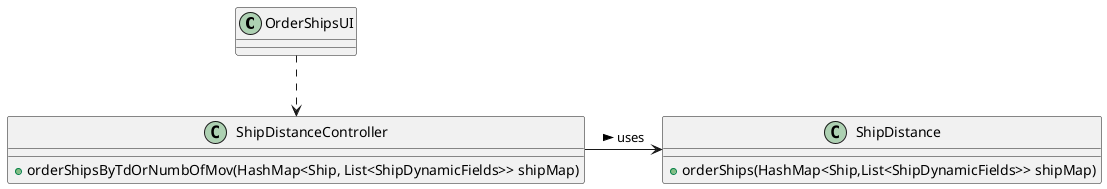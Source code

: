@startuml
'https://plantuml.com/use-case-diagram

class OrderShipsUI {
}

class ShipDistanceController {
+ orderShipsByTdOrNumbOfMov(HashMap<Ship, List<ShipDynamicFields>> shipMap)
}

class ShipDistance {
+ orderShips(HashMap<Ship,List<ShipDynamicFields>> shipMap)
}

OrderShipsUI ..> ShipDistanceController
ShipDistanceController -> ShipDistance :> uses
@enduml